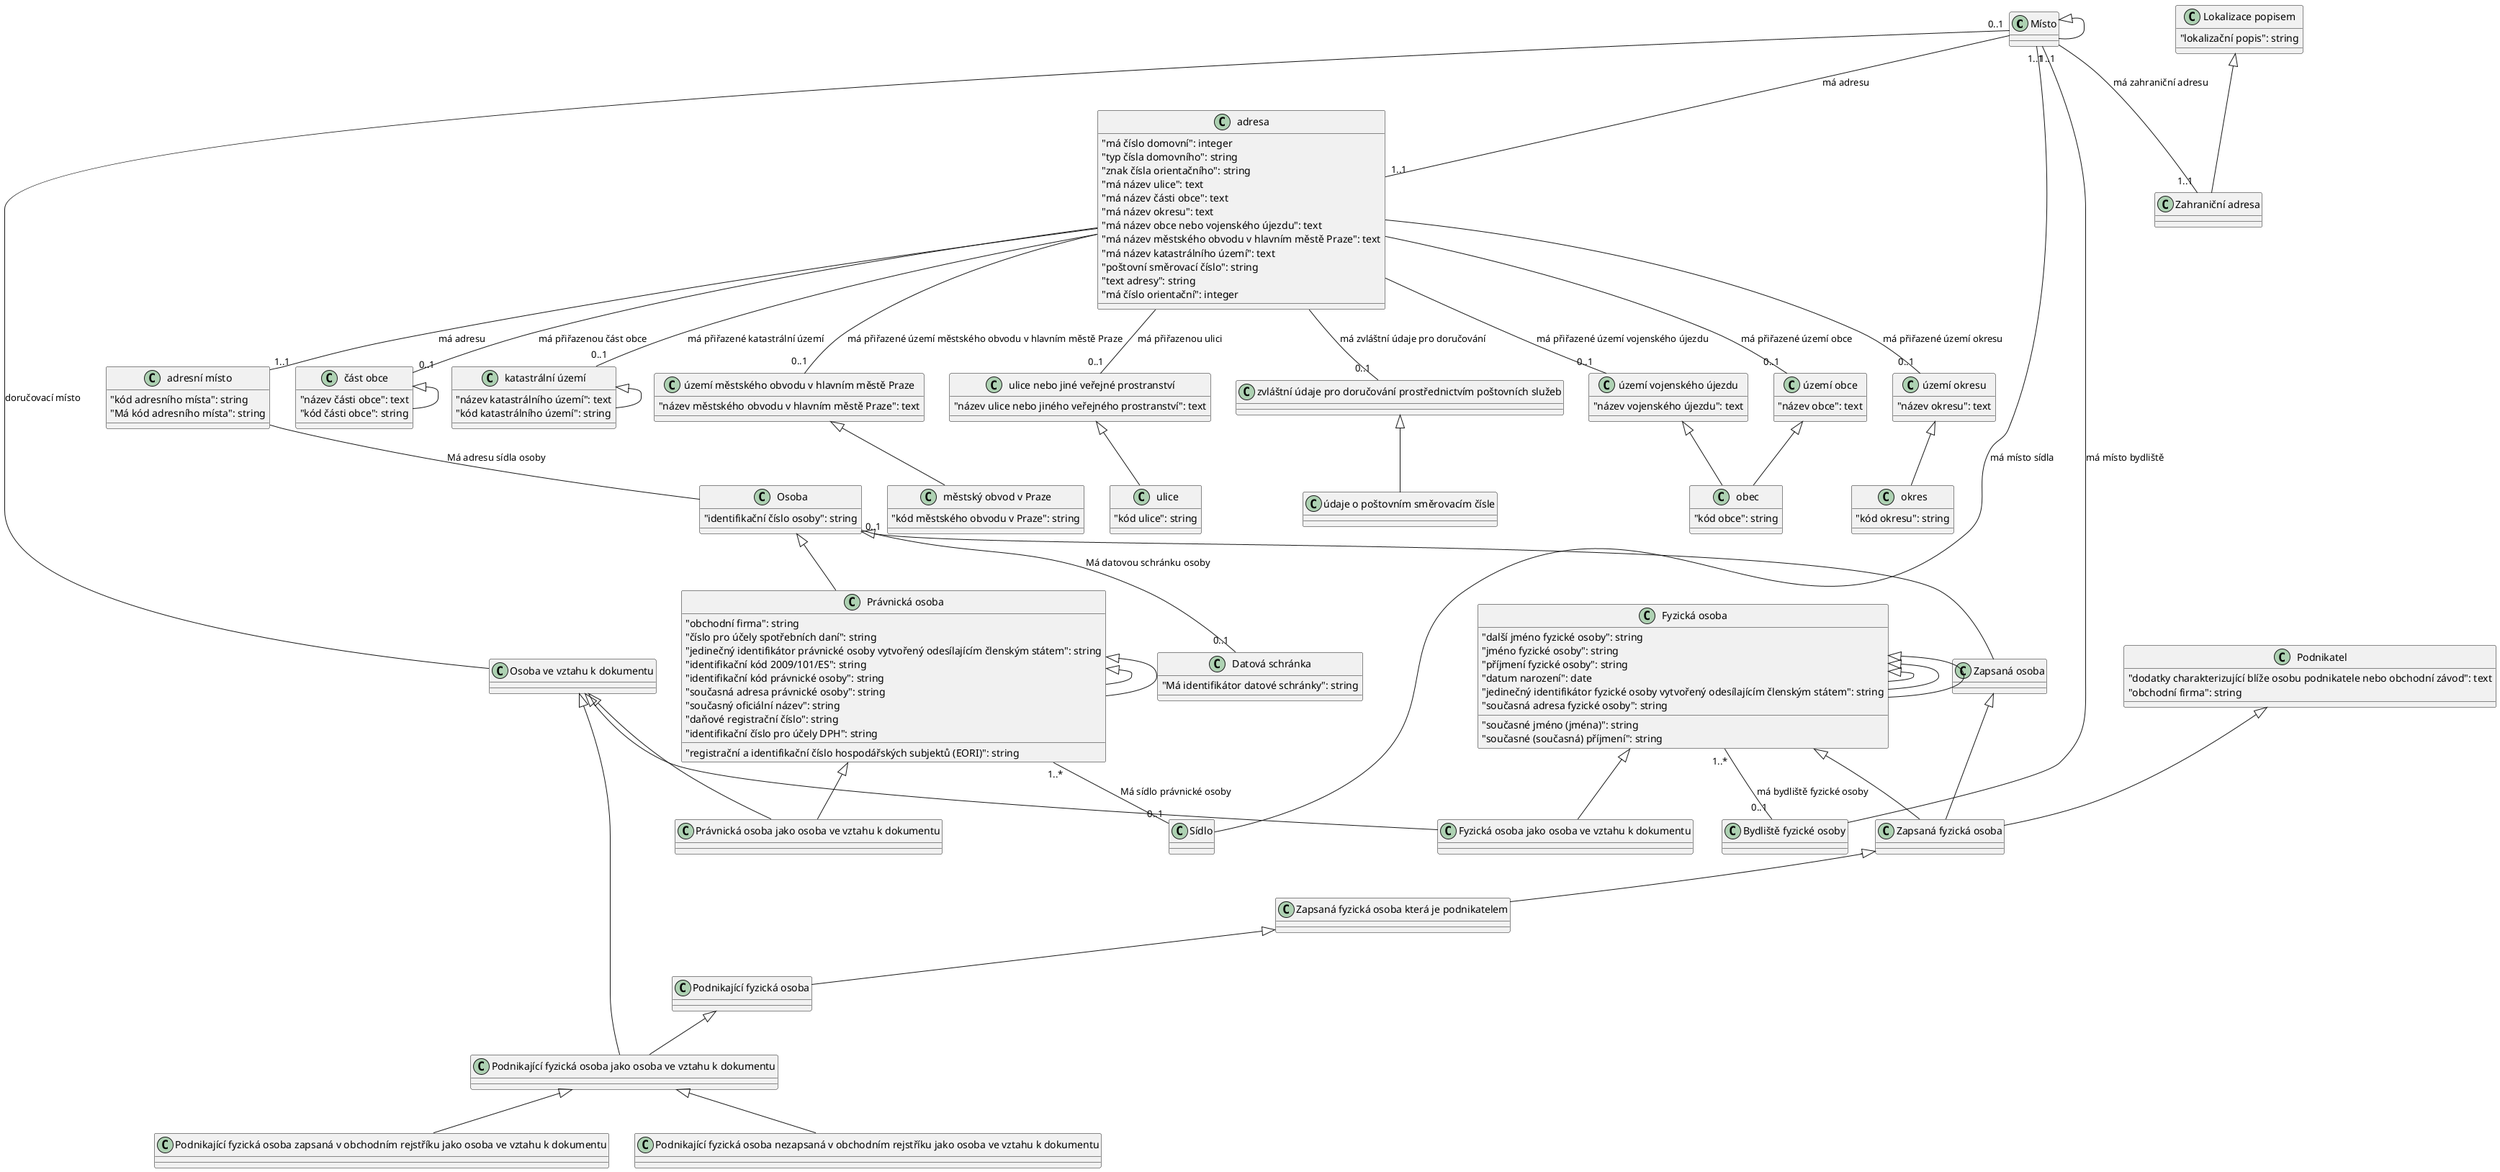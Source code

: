 @startuml
set namespaceSeparator none
class "Místo" {
}

class adresa {
  "má číslo domovní": integer
  "typ čísla domovního": string
  "znak čísla orientačního": string
  "má název ulice": text
  "má název části obce": text
  "má název okresu": text
  "má název obce nebo vojenského újezdu": text
  "má název městského obvodu v hlavním městě Praze": text
  "má název katastrálního území": text
  "poštovní směrovací číslo": string
  "text adresy": string
  "má číslo orientační": integer
}

class "Zahraniční adresa" {
}

class "Lokalizace popisem" {
  "lokalizační popis": string
}

class "adresní místo" {
  "kód adresního místa": string
  "Má kód adresního místa": string
}

class "území okresu" {
  "název okresu": text
}

class "část obce" {
  "název části obce": text
}

class "katastrální území" {
  "název katastrálního území": text
}

class "území městského obvodu v hlavním městě Praze" {
  "název městského obvodu v hlavním městě Praze": text
}

class "ulice nebo jiné veřejné prostranství" {
  "název ulice nebo jiného veřejného prostranství": text
}

class "zvláštní údaje pro doručování prostřednictvím poštovních služeb" {
}

class "území obce" {
  "název obce": text
}

class "území vojenského újezdu" {
  "název vojenského újezdu": text
}

class "Právnická osoba" {
  "obchodní firma": string
}

class "Fyzická osoba" {
}

class "Podnikající fyzická osoba" {
}

class Osoba {
  "identifikační číslo osoby": string
}

class "Právnická osoba" {
  "číslo pro účely spotřebních daní": string
  "registrační a identifikační číslo hospodářských subjektů (EORI)": string
  "jedinečný identifikátor právnické osoby vytvořený odesílajícím členským státem": string
  "identifikační kód 2009/101/ES": string
  "identifikační kód právnické osoby": string
  "současná adresa právnické osoby": string
  "současný oficiální název": string
  "daňové registrační číslo": string
  "identifikační číslo pro účely DPH": string
}

class "Právnická osoba" {
}

class "Datová schránka" {
  "Má identifikátor datové schránky": string
}

class "Sídlo" {
}

class "Místo" {
}

class "Fyzická osoba" {
  "další jméno fyzické osoby": string
  "jméno fyzické osoby": string
  "příjmení fyzické osoby": string
}

class "Fyzická osoba" {
  "datum narození": date
  "jedinečný identifikátor fyzické osoby vytvořený odesílajícím členským státem": string
  "současné jméno (jména)": string
  "současné (současná) příjmení": string
  "současná adresa fyzické osoby": string
}

class "Bydliště fyzické osoby" {
}

class Podnikatel {
  "dodatky charakterizující blíže osobu podnikatele nebo obchodní závod": text
  "obchodní firma": string
}

class "Zapsaná fyzická osoba" {
}

class "Fyzická osoba" {
}

class "Zapsaná osoba" {
}

class "Zapsaná fyzická osoba která je podnikatelem" {
}

class "část obce" {
  "kód části obce": string
}

class ulice {
  "kód ulice": string
}

class obec {
  "kód obce": string
}

class okres {
  "kód okresu": string
}

class "katastrální území" {
  "kód katastrálního území": string
}

class "městský obvod v Praze" {
  "kód městského obvodu v Praze": string
}

class "údaje o poštovním směrovacím čísle" {
}

class "Osoba ve vztahu k dokumentu" {
}

class "Právnická osoba jako osoba ve vztahu k dokumentu" {
}

class "Fyzická osoba jako osoba ve vztahu k dokumentu" {
}

class "Podnikající fyzická osoba jako osoba ve vztahu k dokumentu" {
}

class "Podnikající fyzická osoba zapsaná v obchodním rejstříku jako osoba ve vztahu k dokumentu" {
}

class "Podnikající fyzická osoba nezapsaná v obchodním rejstříku jako osoba ve vztahu k dokumentu" {
}

"Lokalizace popisem" <|-- "Zahraniční adresa"
Osoba <|-- "Právnická osoba"
"Právnická osoba" <|-- "Právnická osoba"
"Právnická osoba" <|-- "Právnická osoba"
"Fyzická osoba" <|-- "Fyzická osoba"
"Fyzická osoba" <|-- "Fyzická osoba"
"Zapsaná fyzická osoba která je podnikatelem" <|-- "Podnikající fyzická osoba"
"Místo" <|-- "Místo"
Podnikatel <|-- "Zapsaná fyzická osoba"
"Fyzická osoba" <|-- "Zapsaná fyzická osoba"
"Zapsaná osoba" <|-- "Zapsaná fyzická osoba"
"Fyzická osoba" <|-- "Fyzická osoba"
Osoba <|-- "Zapsaná osoba"
"Zapsaná fyzická osoba" <|-- "Zapsaná fyzická osoba která je podnikatelem"
"část obce" <|-- "část obce"
"ulice nebo jiné veřejné prostranství" <|-- ulice
"území obce" <|-- obec
"území vojenského újezdu" <|-- obec
"území okresu" <|-- okres
"katastrální území" <|-- "katastrální území"
"území městského obvodu v hlavním městě Praze" <|-- "městský obvod v Praze"
"zvláštní údaje pro doručování prostřednictvím poštovních služeb" <|-- "údaje o poštovním směrovacím čísle"
"Osoba ve vztahu k dokumentu" <|-- "Právnická osoba jako osoba ve vztahu k dokumentu"
"Právnická osoba" <|-- "Právnická osoba jako osoba ve vztahu k dokumentu"
"Osoba ve vztahu k dokumentu" <|-- "Fyzická osoba jako osoba ve vztahu k dokumentu"
"Fyzická osoba" <|-- "Fyzická osoba jako osoba ve vztahu k dokumentu"
"Osoba ve vztahu k dokumentu" <|-- "Podnikající fyzická osoba jako osoba ve vztahu k dokumentu"
"Podnikající fyzická osoba" <|-- "Podnikající fyzická osoba jako osoba ve vztahu k dokumentu"
"Podnikající fyzická osoba jako osoba ve vztahu k dokumentu" <|-- "Podnikající fyzická osoba zapsaná v obchodním rejstříku jako osoba ve vztahu k dokumentu"
"Podnikající fyzická osoba jako osoba ve vztahu k dokumentu" <|-- "Podnikající fyzická osoba nezapsaná v obchodním rejstříku jako osoba ve vztahu k dokumentu"
"Místo" -- "1..1" adresa :  "má adresu"
"Místo" -- "1..1" "Zahraniční adresa" :  "má zahraniční adresu"
adresa -- "1..1" "adresní místo" :  "má adresu"
adresa -- "0..1" "území okresu" :  "má přiřazené území okresu"
adresa -- "0..1" "část obce" :  "má přiřazenou část obce"
adresa -- "0..1" "katastrální území" :  "má přiřazené katastrální území"
adresa -- "0..1" "území městského obvodu v hlavním městě Praze" :  "má přiřazené území městského obvodu v hlavním městě Praze"
adresa -- "0..1" "ulice nebo jiné veřejné prostranství" :  "má přiřazenou ulici"
adresa -- "0..1" "zvláštní údaje pro doručování prostřednictvím poštovních služeb" :  "má zvláštní údaje pro doručování"
adresa -- "0..1" "území obce" :  "má přiřazené území obce"
adresa -- "0..1" "území vojenského újezdu" :  "má přiřazené území vojenského újezdu"
"adresní místo" -- Osoba :  "Má adresu sídla osoby"
Osoba "0..1" -- "0..1" "Datová schránka" :  "Má datovou schránku osoby"
"Právnická osoba" "1..*" -- "0..1" "Sídlo" :  "Má sídlo právnické osoby"
"Sídlo" -- "1..1" "Místo" :  "má místo sídla"
"Místo" "1..1" -- "Bydliště fyzické osoby" :  "má místo bydliště"
"Místo" "0..1" -- "Osoba ve vztahu k dokumentu" :  "doručovací místo"
"Fyzická osoba" "1..*" -- "0..1" "Bydliště fyzické osoby" :  "má bydliště fyzické osoby"
@enduml
